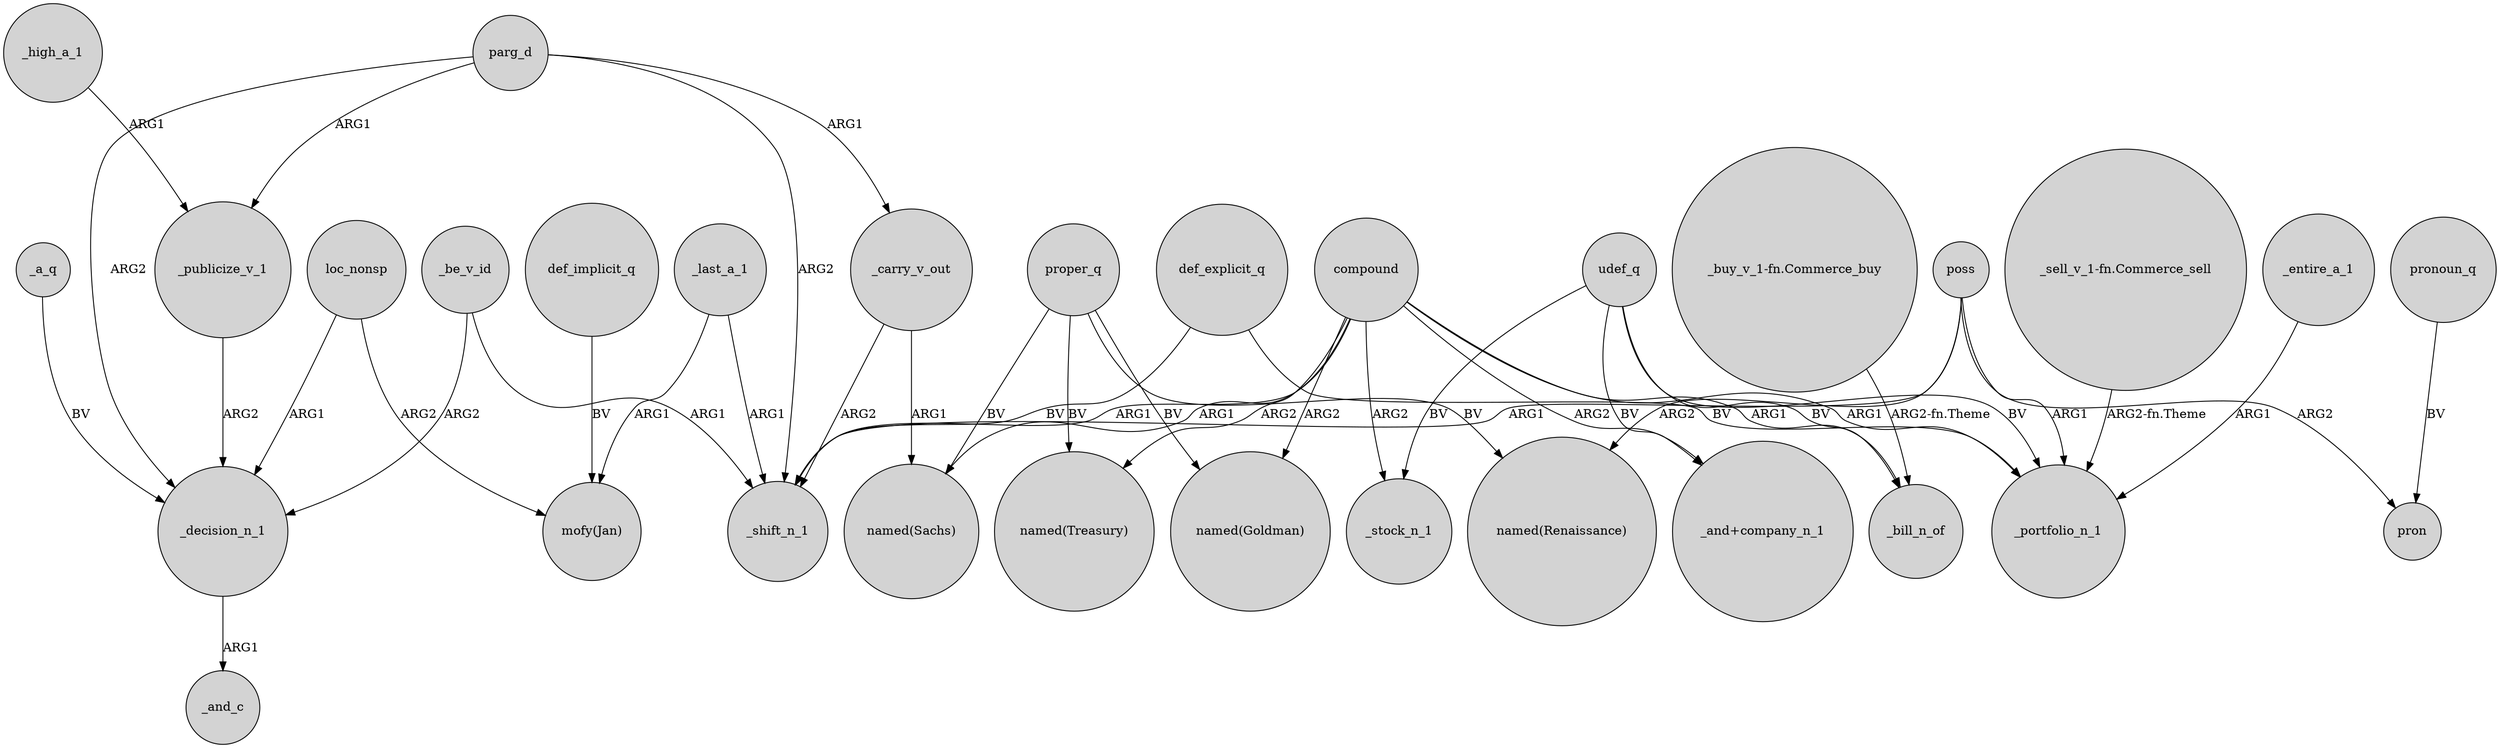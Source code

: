 digraph {
	node [shape=circle style=filled]
	compound -> "named(Treasury)" [label=ARG2]
	parg_d -> _carry_v_out [label=ARG1]
	"_sell_v_1-fn.Commerce_sell" -> _portfolio_n_1 [label="ARG2-fn.Theme"]
	_be_v_id -> _decision_n_1 [label=ARG2]
	poss -> pron [label=ARG2]
	compound -> _bill_n_of [label=ARG1]
	_carry_v_out -> _shift_n_1 [label=ARG2]
	parg_d -> _decision_n_1 [label=ARG2]
	compound -> "named(Sachs)" [label=ARG1]
	parg_d -> _shift_n_1 [label=ARG2]
	parg_d -> _publicize_v_1 [label=ARG1]
	udef_q -> _bill_n_of [label=BV]
	compound -> _portfolio_n_1 [label=ARG1]
	poss -> "named(Renaissance)" [label=ARG2]
	poss -> _portfolio_n_1 [label=ARG1]
	_high_a_1 -> _publicize_v_1 [label=ARG1]
	def_explicit_q -> _portfolio_n_1 [label=BV]
	_entire_a_1 -> _portfolio_n_1 [label=ARG1]
	compound -> _stock_n_1 [label=ARG2]
	proper_q -> "named(Goldman)" [label=BV]
	def_implicit_q -> "mofy(Jan)" [label=BV]
	poss -> _shift_n_1 [label=ARG1]
	_last_a_1 -> "mofy(Jan)" [label=ARG1]
	pronoun_q -> pron [label=BV]
	_publicize_v_1 -> _decision_n_1 [label=ARG2]
	udef_q -> _stock_n_1 [label=BV]
	_carry_v_out -> "named(Sachs)" [label=ARG1]
	compound -> "_and+company_n_1" [label=ARG2]
	loc_nonsp -> _decision_n_1 [label=ARG1]
	proper_q -> "named(Renaissance)" [label=BV]
	compound -> "named(Goldman)" [label=ARG2]
	_a_q -> _decision_n_1 [label=BV]
	proper_q -> "named(Treasury)" [label=BV]
	proper_q -> "named(Sachs)" [label=BV]
	udef_q -> "_and+company_n_1" [label=BV]
	_last_a_1 -> _shift_n_1 [label=ARG1]
	compound -> _shift_n_1 [label=ARG1]
	def_explicit_q -> _shift_n_1 [label=BV]
	"_buy_v_1-fn.Commerce_buy" -> _bill_n_of [label="ARG2-fn.Theme"]
	_decision_n_1 -> _and_c [label=ARG1]
	_be_v_id -> _shift_n_1 [label=ARG1]
	loc_nonsp -> "mofy(Jan)" [label=ARG2]
	udef_q -> _portfolio_n_1 [label=BV]
}
